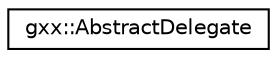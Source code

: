 digraph "Graphical Class Hierarchy"
{
  edge [fontname="Helvetica",fontsize="10",labelfontname="Helvetica",labelfontsize="10"];
  node [fontname="Helvetica",fontsize="10",shape=record];
  rankdir="LR";
  Node1 [label="gxx::AbstractDelegate",height=0.2,width=0.4,color="black", fillcolor="white", style="filled",URL="$classgxx_1_1AbstractDelegate.html"];
}
